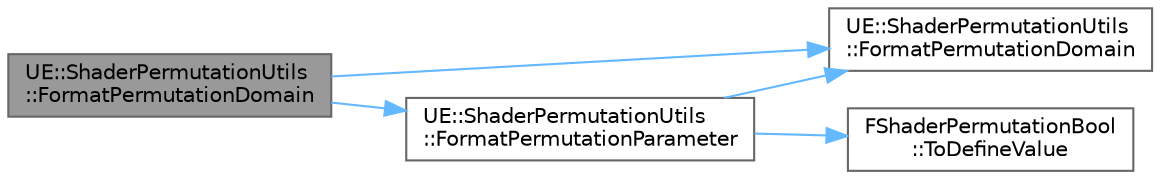 digraph "UE::ShaderPermutationUtils::FormatPermutationDomain"
{
 // INTERACTIVE_SVG=YES
 // LATEX_PDF_SIZE
  bgcolor="transparent";
  edge [fontname=Helvetica,fontsize=10,labelfontname=Helvetica,labelfontsize=10];
  node [fontname=Helvetica,fontsize=10,shape=box,height=0.2,width=0.4];
  rankdir="LR";
  Node1 [id="Node000001",label="UE::ShaderPermutationUtils\l::FormatPermutationDomain",height=0.2,width=0.4,color="gray40", fillcolor="grey60", style="filled", fontcolor="black",tooltip=" "];
  Node1 -> Node2 [id="edge1_Node000001_Node000002",color="steelblue1",style="solid",tooltip=" "];
  Node2 [id="Node000002",label="UE::ShaderPermutationUtils\l::FormatPermutationDomain",height=0.2,width=0.4,color="grey40", fillcolor="white", style="filled",URL="$d6/d80/namespaceUE_1_1ShaderPermutationUtils.html#a85102c324db68e6c5f4a1734ce4ca30a",tooltip=" "];
  Node1 -> Node3 [id="edge2_Node000001_Node000003",color="steelblue1",style="solid",tooltip=" "];
  Node3 [id="Node000003",label="UE::ShaderPermutationUtils\l::FormatPermutationParameter",height=0.2,width=0.4,color="grey40", fillcolor="white", style="filled",URL="$d6/d80/namespaceUE_1_1ShaderPermutationUtils.html#a494e866877a444291c981e2737766998",tooltip=" "];
  Node3 -> Node2 [id="edge3_Node000003_Node000002",color="steelblue1",style="solid",tooltip=" "];
  Node3 -> Node4 [id="edge4_Node000003_Node000004",color="steelblue1",style="solid",tooltip=" "];
  Node4 [id="Node000004",label="FShaderPermutationBool\l::ToDefineValue",height=0.2,width=0.4,color="grey40", fillcolor="white", style="filled",URL="$d8/d3a/structFShaderPermutationBool.html#ad9baee0201a7457cd6904485a9a8b382",tooltip="Pass down a boolean to FShaderCompilerEnvironment::SetDefine()."];
}
